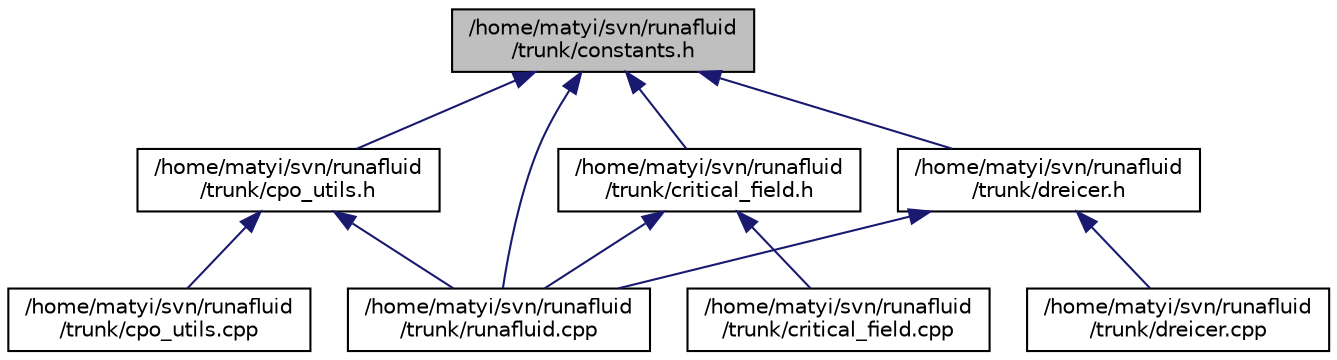 digraph "/home/matyi/svn/runafluid/trunk/constants.h"
{
  edge [fontname="Helvetica",fontsize="10",labelfontname="Helvetica",labelfontsize="10"];
  node [fontname="Helvetica",fontsize="10",shape=record];
  Node1 [label="/home/matyi/svn/runafluid\l/trunk/constants.h",height=0.2,width=0.4,color="black", fillcolor="grey75", style="filled", fontcolor="black"];
  Node1 -> Node2 [dir="back",color="midnightblue",fontsize="10",style="solid",fontname="Helvetica"];
  Node2 [label="/home/matyi/svn/runafluid\l/trunk/cpo_utils.h",height=0.2,width=0.4,color="black", fillcolor="white", style="filled",URL="$cpo__utils_8h.html"];
  Node2 -> Node3 [dir="back",color="midnightblue",fontsize="10",style="solid",fontname="Helvetica"];
  Node3 [label="/home/matyi/svn/runafluid\l/trunk/cpo_utils.cpp",height=0.2,width=0.4,color="black", fillcolor="white", style="filled",URL="$cpo__utils_8cpp.html"];
  Node2 -> Node4 [dir="back",color="midnightblue",fontsize="10",style="solid",fontname="Helvetica"];
  Node4 [label="/home/matyi/svn/runafluid\l/trunk/runafluid.cpp",height=0.2,width=0.4,color="black", fillcolor="white", style="filled",URL="$runafluid_8cpp.html"];
  Node1 -> Node5 [dir="back",color="midnightblue",fontsize="10",style="solid",fontname="Helvetica"];
  Node5 [label="/home/matyi/svn/runafluid\l/trunk/critical_field.h",height=0.2,width=0.4,color="black", fillcolor="white", style="filled",URL="$critical__field_8h.html"];
  Node5 -> Node6 [dir="back",color="midnightblue",fontsize="10",style="solid",fontname="Helvetica"];
  Node6 [label="/home/matyi/svn/runafluid\l/trunk/critical_field.cpp",height=0.2,width=0.4,color="black", fillcolor="white", style="filled",URL="$critical__field_8cpp.html"];
  Node5 -> Node4 [dir="back",color="midnightblue",fontsize="10",style="solid",fontname="Helvetica"];
  Node1 -> Node7 [dir="back",color="midnightblue",fontsize="10",style="solid",fontname="Helvetica"];
  Node7 [label="/home/matyi/svn/runafluid\l/trunk/dreicer.h",height=0.2,width=0.4,color="black", fillcolor="white", style="filled",URL="$dreicer_8h.html"];
  Node7 -> Node8 [dir="back",color="midnightblue",fontsize="10",style="solid",fontname="Helvetica"];
  Node8 [label="/home/matyi/svn/runafluid\l/trunk/dreicer.cpp",height=0.2,width=0.4,color="black", fillcolor="white", style="filled",URL="$dreicer_8cpp.html"];
  Node7 -> Node4 [dir="back",color="midnightblue",fontsize="10",style="solid",fontname="Helvetica"];
  Node1 -> Node4 [dir="back",color="midnightblue",fontsize="10",style="solid",fontname="Helvetica"];
}
